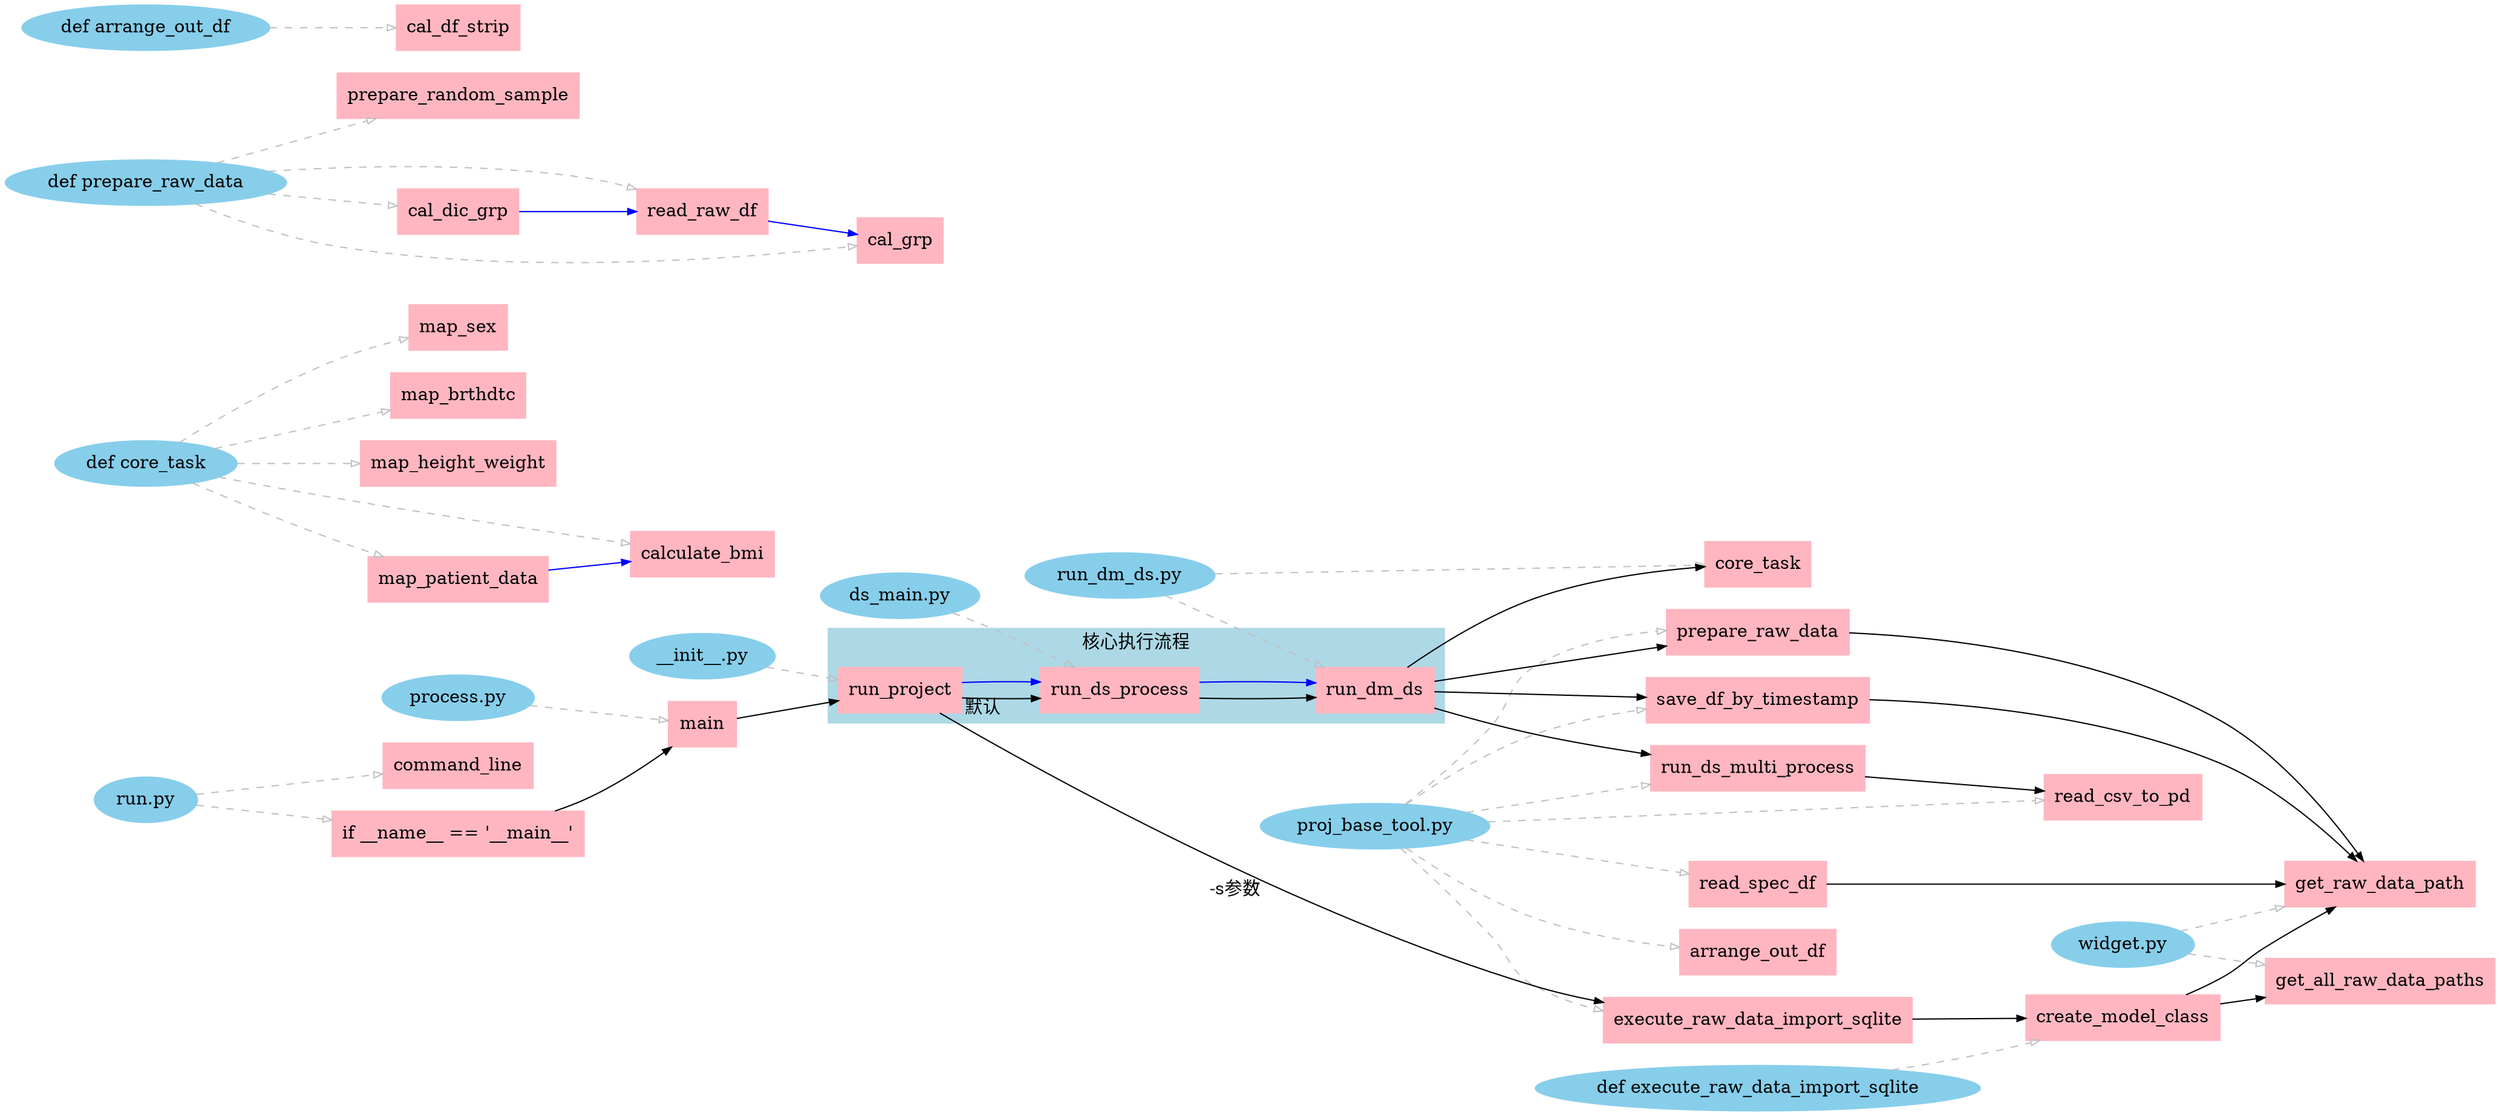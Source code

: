 digraph code_structure {
    rankdir="LR"; // 让布局从左到右，更符合阅读习惯
    node [shape=rect, style=filled, color=lightgrey]; // 默认节点样式
    edge [arrowsize=0.7]; // 连接线箭头大小

    // 模块节点（Swimlanes），用椭圆表示，颜色区分
    node [shape=ellipse, color=skyblue];
    run_dm_ds [label="run_dm_ds.py"];
    proj_base_tool [label="proj_base_tool.py"];
    widget [label="widget.py"];
    ds_main [label="ds_main.py"];
    init_py [label="__init__.py"];
    process_py [label="process.py"];
    run_py [label="run.py"];
    core_task_module [label="def core_task"];
    prepare_raw_data_module [label="def prepare_raw_data"];
    arrange_out_df_module [label="def arrange_out_df"];
    execute_import_module [label="def execute_raw_data_import_sqlite"];

    // 函数节点（Functions），用矩形表示
    node [shape=rect, color=lightpink];
    // __init__.py
    run_project [label="run_project"];

    // ds_main.py
    run_ds_process [label="run_ds_process"];

    // run_dm_ds.py
    core_task [label="core_task"];
    run_dm_ds_func [label="run_dm_ds"];

    // proj_base_tool.py
    read_spec_df [label="read_spec_df"];
    arrange_out_df [label="arrange_out_df"];
    prepare_raw_data_func [label="prepare_raw_data"];
    save_df_by_timestamp [label="save_df_by_timestamp"];
    run_ds_multi_process [label="run_ds_multi_process"];
    read_csv_to_pd [label="read_csv_to_pd"];
    execute_raw_data_import_sqlite [label="execute_raw_data_import_sqlite"];

    // widget.py
    get_raw_data_path [label="get_raw_data_path"];
    get_all_raw_data_paths [label="get_all_raw_data_paths"];

    // def core_task
    map_sex [label="map_sex"];
    map_brthdtc [label="map_brthdtc"];
    map_height_weight [label="map_height_weight"];
    calculate_bmi [label="calculate_bmi"];
    map_patient_data [label="map_patient_data"];

    // def prepare_raw_data
    prepare_random_sample [label="prepare_random_sample"];
    read_raw_df [label="read_raw_df"];
    cal_grp [label="cal_grp"];
    cal_dic_grp [label="cal_dic_grp"];

    // def arrange_out_df
    cal_df_strip [label="cal_df_strip"];

    // def execute_raw_data_import_sqlite
    create_model_class [label="create_model_class"];

    // run.py
    command_line [label="command_line"];
    name_main [label="if __name__ == '__main__'"];

    // process.py
    main [label="main"];

    // 模块与函数的包含关系（可选，用虚线表示）
    edge [style=dashed, arrowhead=empty, color=gray];
    run_dm_ds -> {core_task run_dm_ds_func};
    proj_base_tool -> {read_spec_df arrange_out_df prepare_raw_data_func save_df_by_timestamp run_ds_multi_process read_csv_to_pd execute_raw_data_import_sqlite};
    widget -> {get_raw_data_path get_all_raw_data_paths};
    ds_main -> run_ds_process;
    init_py -> run_project;
    process_py -> main;
    run_py -> {command_line name_main};
    core_task_module -> {map_sex map_brthdtc map_height_weight calculate_bmi map_patient_data};
    prepare_raw_data_module -> {prepare_random_sample read_raw_df cal_grp cal_dic_grp};
    arrange_out_df_module -> cal_df_strip;
    execute_import_module -> create_model_class;

    // 核心执行流程
    edge [style=solid, arrowhead=normal, color=black];
    name_main -> main;
    main -> run_project;
    run_project -> execute_raw_data_import_sqlite [xlabel="-s参数"];
    run_project -> run_ds_process [xlabel="默认"];
    run_ds_process -> run_dm_ds_func;
    run_dm_ds_func -> core_task;
    run_dm_ds_func -> prepare_raw_data_func;

    // 重要的函数调用关系
    run_dm_ds_func -> save_df_by_timestamp;
    run_dm_ds_func -> run_ds_multi_process;
    prepare_raw_data_func -> get_raw_data_path;
    read_spec_df -> get_raw_data_path;
    save_df_by_timestamp -> get_raw_data_path;
    run_ds_multi_process -> read_csv_to_pd;
    execute_raw_data_import_sqlite -> create_model_class;
    create_model_class -> get_raw_data_path;
    create_model_class -> get_all_raw_data_paths;

    // 同一模块内函数的调用
    edge [color=blue];
    map_patient_data -> calculate_bmi;
    read_raw_df -> cal_grp;
    cal_dic_grp -> read_raw_df;

    // 给主要流程分组，优化布局
    subgraph cluster_main_flow {
        label = "核心执行流程";
        color=lightblue;
        style=filled;
        run_project -> run_ds_process -> run_dm_ds_func;
    }
}